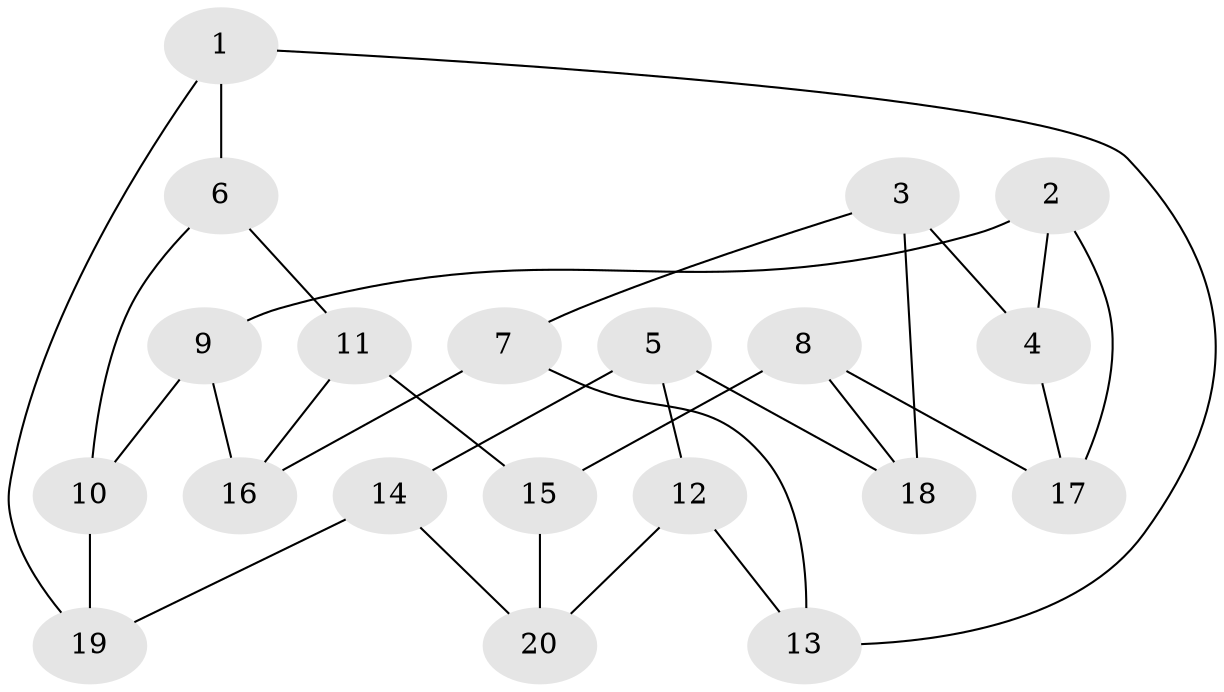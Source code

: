 // Generated by graph-tools (version 1.1) at 2025/46/02/15/25 05:46:28]
// undirected, 20 vertices, 30 edges
graph export_dot {
graph [start="1"]
  node [color=gray90,style=filled];
  1;
  2;
  3;
  4;
  5;
  6;
  7;
  8;
  9;
  10;
  11;
  12;
  13;
  14;
  15;
  16;
  17;
  18;
  19;
  20;
  1 -- 6;
  1 -- 13;
  1 -- 19;
  2 -- 4;
  2 -- 9;
  2 -- 17;
  3 -- 7;
  3 -- 4;
  3 -- 18;
  4 -- 17;
  5 -- 14;
  5 -- 18;
  5 -- 12;
  6 -- 11;
  6 -- 10;
  7 -- 13;
  7 -- 16;
  8 -- 18;
  8 -- 17;
  8 -- 15;
  9 -- 10;
  9 -- 16;
  10 -- 19;
  11 -- 15;
  11 -- 16;
  12 -- 20;
  12 -- 13;
  14 -- 19;
  14 -- 20;
  15 -- 20;
}
